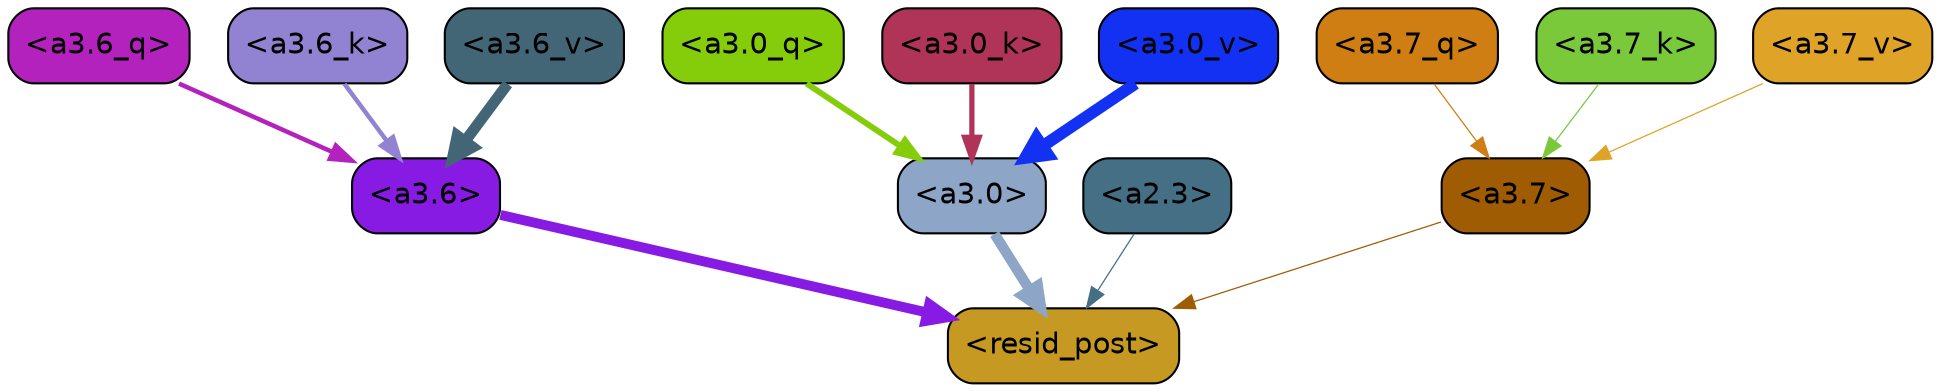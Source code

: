 strict digraph "" {
	graph [bgcolor=transparent,
		layout=dot,
		overlap=false,
		splines=true
	];
	"<a3.7>"	[color=black,
		fillcolor="#9f5c02",
		fontname=Helvetica,
		shape=box,
		style="filled, rounded"];
	"<resid_post>"	[color=black,
		fillcolor="#c69a22",
		fontname=Helvetica,
		shape=box,
		style="filled, rounded"];
	"<a3.7>" -> "<resid_post>"	[color="#9f5c02",
		penwidth=0.6];
	"<a3.6>"	[color=black,
		fillcolor="#871be3",
		fontname=Helvetica,
		shape=box,
		style="filled, rounded"];
	"<a3.6>" -> "<resid_post>"	[color="#871be3",
		penwidth=4.749041676521301];
	"<a3.0>"	[color=black,
		fillcolor="#8da6c7",
		fontname=Helvetica,
		shape=box,
		style="filled, rounded"];
	"<a3.0>" -> "<resid_post>"	[color="#8da6c7",
		penwidth=5.004215121269226];
	"<a2.3>"	[color=black,
		fillcolor="#446f85",
		fontname=Helvetica,
		shape=box,
		style="filled, rounded"];
	"<a2.3>" -> "<resid_post>"	[color="#446f85",
		penwidth=0.6];
	"<a3.7_q>"	[color=black,
		fillcolor="#ce7e12",
		fontname=Helvetica,
		shape=box,
		style="filled, rounded"];
	"<a3.7_q>" -> "<a3.7>"	[color="#ce7e12",
		penwidth=0.6];
	"<a3.6_q>"	[color=black,
		fillcolor="#b422be",
		fontname=Helvetica,
		shape=box,
		style="filled, rounded"];
	"<a3.6_q>" -> "<a3.6>"	[color="#b422be",
		penwidth=2.160832464694977];
	"<a3.0_q>"	[color=black,
		fillcolor="#85cd0a",
		fontname=Helvetica,
		shape=box,
		style="filled, rounded"];
	"<a3.0_q>" -> "<a3.0>"	[color="#85cd0a",
		penwidth=2.870753765106201];
	"<a3.7_k>"	[color=black,
		fillcolor="#79c93b",
		fontname=Helvetica,
		shape=box,
		style="filled, rounded"];
	"<a3.7_k>" -> "<a3.7>"	[color="#79c93b",
		penwidth=0.6];
	"<a3.6_k>"	[color=black,
		fillcolor="#9183d1",
		fontname=Helvetica,
		shape=box,
		style="filled, rounded"];
	"<a3.6_k>" -> "<a3.6>"	[color="#9183d1",
		penwidth=2.13908451795578];
	"<a3.0_k>"	[color=black,
		fillcolor="#af3458",
		fontname=Helvetica,
		shape=box,
		style="filled, rounded"];
	"<a3.0_k>" -> "<a3.0>"	[color="#af3458",
		penwidth=2.520303964614868];
	"<a3.7_v>"	[color=black,
		fillcolor="#dfa328",
		fontname=Helvetica,
		shape=box,
		style="filled, rounded"];
	"<a3.7_v>" -> "<a3.7>"	[color="#dfa328",
		penwidth=0.6];
	"<a3.6_v>"	[color=black,
		fillcolor="#426675",
		fontname=Helvetica,
		shape=box,
		style="filled, rounded"];
	"<a3.6_v>" -> "<a3.6>"	[color="#426675",
		penwidth=5.297133803367615];
	"<a3.0_v>"	[color=black,
		fillcolor="#1231f3",
		fontname=Helvetica,
		shape=box,
		style="filled, rounded"];
	"<a3.0_v>" -> "<a3.0>"	[color="#1231f3",
		penwidth=5.680712580680847];
}

